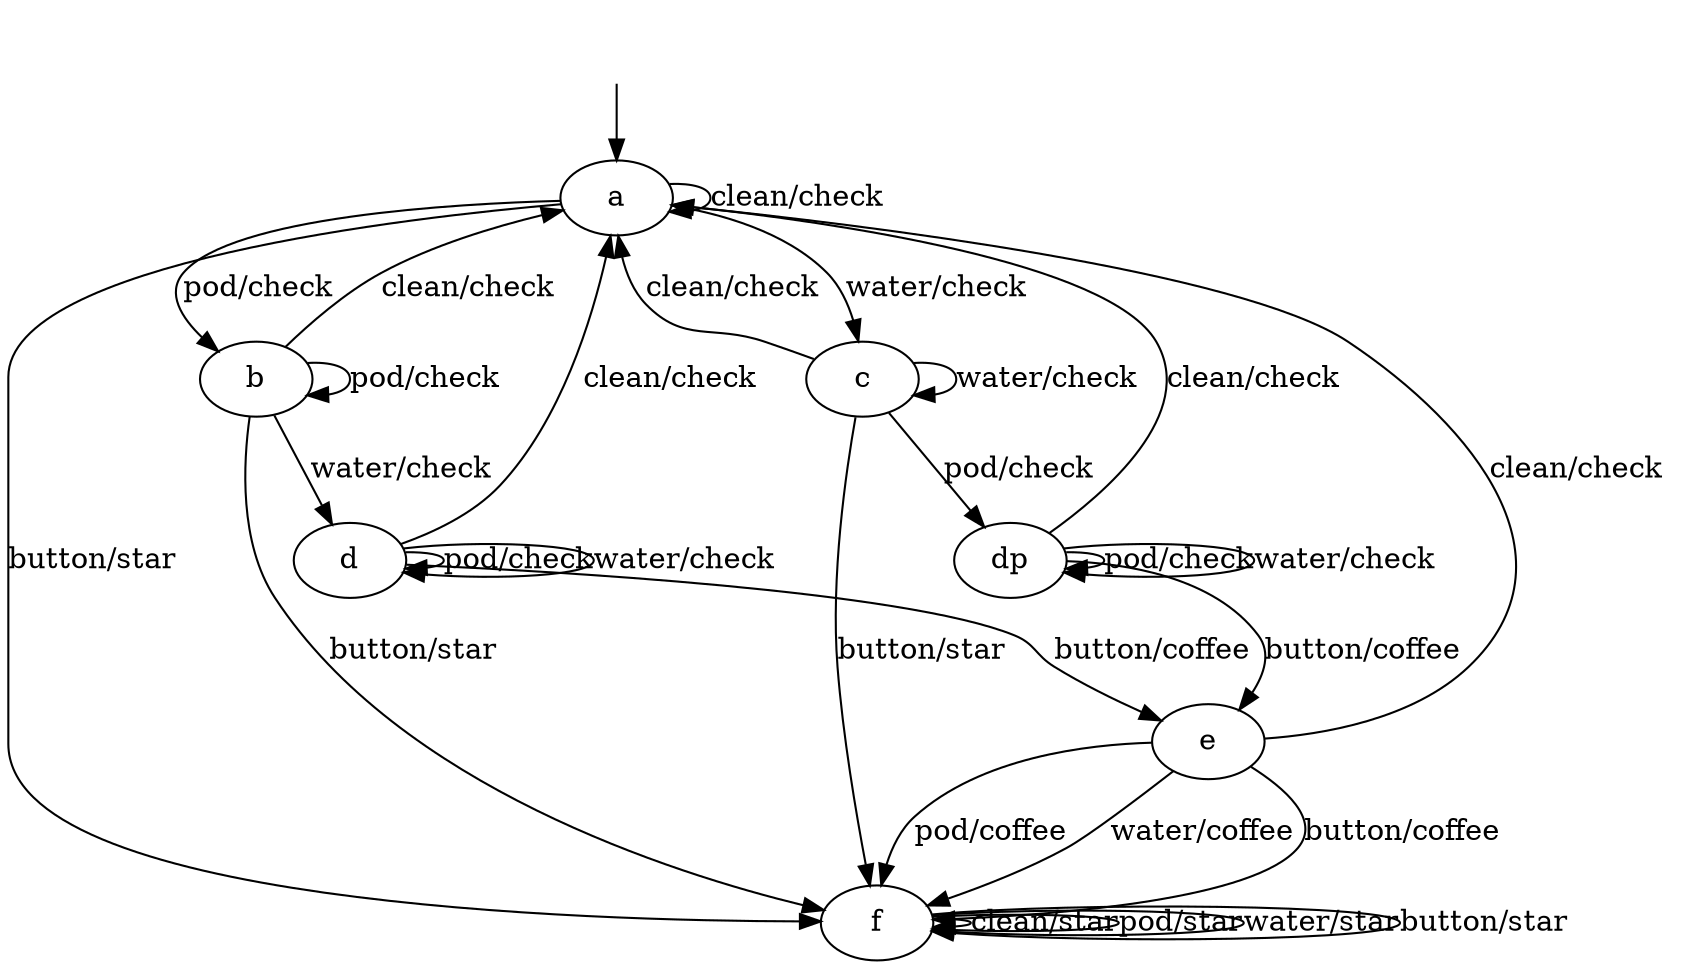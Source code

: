 digraph "TrainingDataAndAutomata/coffee_machine" {
a [label=a];
b [label=b];
c [label=c];
d [label=d];
dp [label=dp];
e [label=e];
f [label=f];
a -> a  [label="clean/check"];
a -> b  [label="pod/check"];
a -> c  [label="water/check"];
a -> f  [label="button/star"];
b -> a  [label="clean/check"];
b -> b  [label="pod/check"];
b -> d  [label="water/check"];
b -> f  [label="button/star"];
c -> a  [label="clean/check"];
c -> dp  [label="pod/check"];
c -> c  [label="water/check"];
c -> f  [label="button/star"];
d -> a  [label="clean/check"];
d -> d  [label="pod/check"];
d -> d  [label="water/check"];
d -> e  [label="button/coffee"];
dp -> a  [label="clean/check"];
dp -> dp  [label="pod/check"];
dp -> dp  [label="water/check"];
dp -> e  [label="button/coffee"];
e -> a  [label="clean/check"];
e -> f  [label="pod/coffee"];
e -> f  [label="water/coffee"];
e -> f  [label="button/coffee"];
f -> f  [label="clean/star"];
f -> f  [label="pod/star"];
f -> f  [label="water/star"];
f -> f  [label="button/star"];
__start0 [label="", shape=none];
__start0 -> a  [label=""];
}
